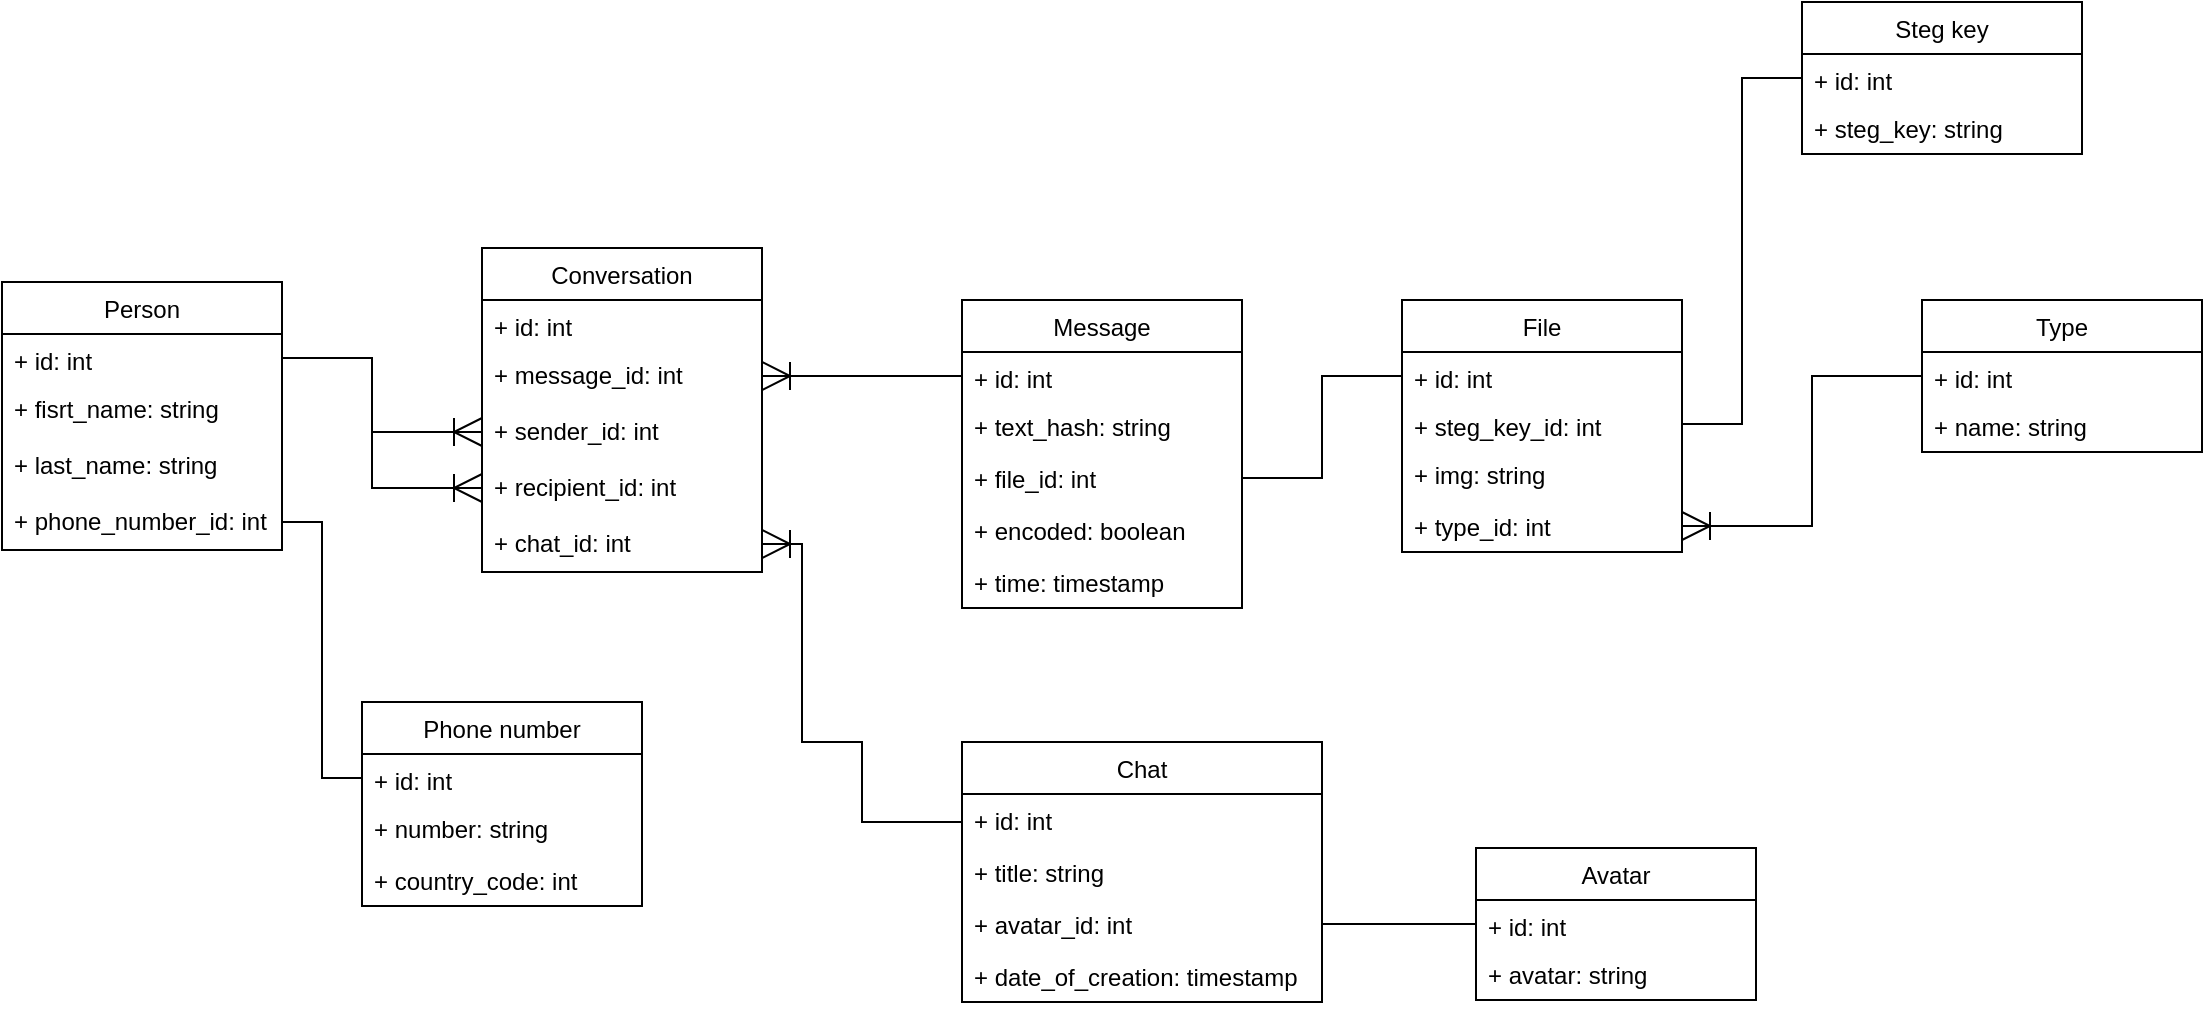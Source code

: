<mxfile version="17.4.1" type="device"><diagram id="C5RBs43oDa-KdzZeNtuy" name="Page-1"><mxGraphModel dx="1422" dy="789" grid="1" gridSize="10" guides="1" tooltips="1" connect="1" arrows="1" fold="1" page="1" pageScale="1" pageWidth="1169" pageHeight="827" math="0" shadow="0"><root><mxCell id="WIyWlLk6GJQsqaUBKTNV-0"/><mxCell id="WIyWlLk6GJQsqaUBKTNV-1" parent="WIyWlLk6GJQsqaUBKTNV-0"/><mxCell id="eYP_sOoB6Q9O8hvC0kjP-13" value="Person" style="swimlane;fontStyle=0;childLayout=stackLayout;horizontal=1;startSize=26;fillColor=none;horizontalStack=0;resizeParent=1;resizeParentMax=0;resizeLast=0;collapsible=1;marginBottom=0;" parent="WIyWlLk6GJQsqaUBKTNV-1" vertex="1"><mxGeometry x="40" y="250" width="140" height="134" as="geometry"><mxRectangle x="150" y="430" width="140" height="26" as="alternateBounds"/></mxGeometry></mxCell><mxCell id="eYP_sOoB6Q9O8hvC0kjP-14" value="+ id: int" style="text;strokeColor=none;fillColor=none;align=left;verticalAlign=top;spacingLeft=4;spacingRight=4;overflow=hidden;rotatable=0;points=[[0,0.5],[1,0.5]];portConstraint=eastwest;" parent="eYP_sOoB6Q9O8hvC0kjP-13" vertex="1"><mxGeometry y="26" width="140" height="24" as="geometry"/></mxCell><mxCell id="eYP_sOoB6Q9O8hvC0kjP-15" value="+ fisrt_name: string" style="text;strokeColor=none;fillColor=none;align=left;verticalAlign=top;spacingLeft=4;spacingRight=4;overflow=hidden;rotatable=0;points=[[0,0.5],[1,0.5]];portConstraint=eastwest;" parent="eYP_sOoB6Q9O8hvC0kjP-13" vertex="1"><mxGeometry y="50" width="140" height="28" as="geometry"/></mxCell><mxCell id="GQkIYlep1HJ9PVyF2Kb7-0" value="+ last_name: string" style="text;strokeColor=none;fillColor=none;align=left;verticalAlign=top;spacingLeft=4;spacingRight=4;overflow=hidden;rotatable=0;points=[[0,0.5],[1,0.5]];portConstraint=eastwest;" parent="eYP_sOoB6Q9O8hvC0kjP-13" vertex="1"><mxGeometry y="78" width="140" height="28" as="geometry"/></mxCell><mxCell id="RJ0tdrv5XrOcOE7ismtC-15" value="+ phone_number_id: int" style="text;strokeColor=none;fillColor=none;align=left;verticalAlign=top;spacingLeft=4;spacingRight=4;overflow=hidden;rotatable=0;points=[[0,0.5],[1,0.5]];portConstraint=eastwest;" parent="eYP_sOoB6Q9O8hvC0kjP-13" vertex="1"><mxGeometry y="106" width="140" height="28" as="geometry"/></mxCell><mxCell id="lwJPQ2ZAjolk5inXAVts-0" value="Message" style="swimlane;fontStyle=0;childLayout=stackLayout;horizontal=1;startSize=26;fillColor=none;horizontalStack=0;resizeParent=1;resizeParentMax=0;resizeLast=0;collapsible=1;marginBottom=0;" parent="WIyWlLk6GJQsqaUBKTNV-1" vertex="1"><mxGeometry x="520" y="259" width="140" height="154" as="geometry"><mxRectangle x="550" y="360" width="140" height="26" as="alternateBounds"/></mxGeometry></mxCell><mxCell id="lwJPQ2ZAjolk5inXAVts-1" value="+ id: int" style="text;strokeColor=none;fillColor=none;align=left;verticalAlign=top;spacingLeft=4;spacingRight=4;overflow=hidden;rotatable=0;points=[[0,0.5],[1,0.5]];portConstraint=eastwest;" parent="lwJPQ2ZAjolk5inXAVts-0" vertex="1"><mxGeometry y="26" width="140" height="24" as="geometry"/></mxCell><mxCell id="lwJPQ2ZAjolk5inXAVts-2" value="+ text_hash: string" style="text;strokeColor=none;fillColor=none;align=left;verticalAlign=top;spacingLeft=4;spacingRight=4;overflow=hidden;rotatable=0;points=[[0,0.5],[1,0.5]];portConstraint=eastwest;" parent="lwJPQ2ZAjolk5inXAVts-0" vertex="1"><mxGeometry y="50" width="140" height="26" as="geometry"/></mxCell><mxCell id="GQkIYlep1HJ9PVyF2Kb7-24" value="+ file_id: int" style="text;strokeColor=none;fillColor=none;align=left;verticalAlign=top;spacingLeft=4;spacingRight=4;overflow=hidden;rotatable=0;points=[[0,0.5],[1,0.5]];portConstraint=eastwest;" parent="lwJPQ2ZAjolk5inXAVts-0" vertex="1"><mxGeometry y="76" width="140" height="26" as="geometry"/></mxCell><mxCell id="Z_ioEJSZpnEHbeXllVEn-5" value="+ encoded: boolean" style="text;strokeColor=none;fillColor=none;align=left;verticalAlign=top;spacingLeft=4;spacingRight=4;overflow=hidden;rotatable=0;points=[[0,0.5],[1,0.5]];portConstraint=eastwest;" parent="lwJPQ2ZAjolk5inXAVts-0" vertex="1"><mxGeometry y="102" width="140" height="26" as="geometry"/></mxCell><mxCell id="Z_ioEJSZpnEHbeXllVEn-8" value="+ time: timestamp&#10;" style="text;strokeColor=none;fillColor=none;align=left;verticalAlign=top;spacingLeft=4;spacingRight=4;overflow=hidden;rotatable=0;points=[[0,0.5],[1,0.5]];portConstraint=eastwest;" parent="lwJPQ2ZAjolk5inXAVts-0" vertex="1"><mxGeometry y="128" width="140" height="26" as="geometry"/></mxCell><mxCell id="GQkIYlep1HJ9PVyF2Kb7-20" value="File" style="swimlane;fontStyle=0;childLayout=stackLayout;horizontal=1;startSize=26;fillColor=none;horizontalStack=0;resizeParent=1;resizeParentMax=0;resizeLast=0;collapsible=1;marginBottom=0;" parent="WIyWlLk6GJQsqaUBKTNV-1" vertex="1"><mxGeometry x="740" y="259" width="140" height="126" as="geometry"><mxRectangle x="550" y="360" width="140" height="26" as="alternateBounds"/></mxGeometry></mxCell><mxCell id="GQkIYlep1HJ9PVyF2Kb7-21" value="+ id: int" style="text;strokeColor=none;fillColor=none;align=left;verticalAlign=top;spacingLeft=4;spacingRight=4;overflow=hidden;rotatable=0;points=[[0,0.5],[1,0.5]];portConstraint=eastwest;" parent="GQkIYlep1HJ9PVyF2Kb7-20" vertex="1"><mxGeometry y="26" width="140" height="24" as="geometry"/></mxCell><mxCell id="Z_ioEJSZpnEHbeXllVEn-7" value="+ steg_key_id: int" style="text;strokeColor=none;fillColor=none;align=left;verticalAlign=top;spacingLeft=4;spacingRight=4;overflow=hidden;rotatable=0;points=[[0,0.5],[1,0.5]];portConstraint=eastwest;" parent="GQkIYlep1HJ9PVyF2Kb7-20" vertex="1"><mxGeometry y="50" width="140" height="24" as="geometry"/></mxCell><mxCell id="GQkIYlep1HJ9PVyF2Kb7-22" value="+ img: string" style="text;strokeColor=none;fillColor=none;align=left;verticalAlign=top;spacingLeft=4;spacingRight=4;overflow=hidden;rotatable=0;points=[[0,0.5],[1,0.5]];portConstraint=eastwest;" parent="GQkIYlep1HJ9PVyF2Kb7-20" vertex="1"><mxGeometry y="74" width="140" height="26" as="geometry"/></mxCell><mxCell id="GQkIYlep1HJ9PVyF2Kb7-29" value="+ type_id: int" style="text;strokeColor=none;fillColor=none;align=left;verticalAlign=top;spacingLeft=4;spacingRight=4;overflow=hidden;rotatable=0;points=[[0,0.5],[1,0.5]];portConstraint=eastwest;" parent="GQkIYlep1HJ9PVyF2Kb7-20" vertex="1"><mxGeometry y="100" width="140" height="26" as="geometry"/></mxCell><mxCell id="GQkIYlep1HJ9PVyF2Kb7-30" value="Type" style="swimlane;fontStyle=0;childLayout=stackLayout;horizontal=1;startSize=26;fillColor=none;horizontalStack=0;resizeParent=1;resizeParentMax=0;resizeLast=0;collapsible=1;marginBottom=0;" parent="WIyWlLk6GJQsqaUBKTNV-1" vertex="1"><mxGeometry x="1000" y="259" width="140" height="76" as="geometry"><mxRectangle x="550" y="360" width="140" height="26" as="alternateBounds"/></mxGeometry></mxCell><mxCell id="GQkIYlep1HJ9PVyF2Kb7-31" value="+ id: int" style="text;strokeColor=none;fillColor=none;align=left;verticalAlign=top;spacingLeft=4;spacingRight=4;overflow=hidden;rotatable=0;points=[[0,0.5],[1,0.5]];portConstraint=eastwest;" parent="GQkIYlep1HJ9PVyF2Kb7-30" vertex="1"><mxGeometry y="26" width="140" height="24" as="geometry"/></mxCell><mxCell id="GQkIYlep1HJ9PVyF2Kb7-32" value="+ name: string" style="text;strokeColor=none;fillColor=none;align=left;verticalAlign=top;spacingLeft=4;spacingRight=4;overflow=hidden;rotatable=0;points=[[0,0.5],[1,0.5]];portConstraint=eastwest;" parent="GQkIYlep1HJ9PVyF2Kb7-30" vertex="1"><mxGeometry y="50" width="140" height="26" as="geometry"/></mxCell><mxCell id="GQkIYlep1HJ9PVyF2Kb7-34" style="edgeStyle=orthogonalEdgeStyle;rounded=0;orthogonalLoop=1;jettySize=auto;html=1;exitX=1;exitY=0.5;exitDx=0;exitDy=0;entryX=0;entryY=0.5;entryDx=0;entryDy=0;startArrow=ERoneToMany;startFill=0;endArrow=none;endFill=0;endSize=12;startSize=12;" parent="WIyWlLk6GJQsqaUBKTNV-1" source="GQkIYlep1HJ9PVyF2Kb7-29" target="GQkIYlep1HJ9PVyF2Kb7-31" edge="1"><mxGeometry relative="1" as="geometry"/></mxCell><mxCell id="Z_ioEJSZpnEHbeXllVEn-6" style="edgeStyle=orthogonalEdgeStyle;rounded=0;orthogonalLoop=1;jettySize=auto;html=1;exitX=1;exitY=0.5;exitDx=0;exitDy=0;entryX=0;entryY=0.5;entryDx=0;entryDy=0;endArrow=none;endFill=0;startSize=12;endSize=12;" parent="WIyWlLk6GJQsqaUBKTNV-1" source="GQkIYlep1HJ9PVyF2Kb7-24" target="GQkIYlep1HJ9PVyF2Kb7-21" edge="1"><mxGeometry relative="1" as="geometry"/></mxCell><mxCell id="Z_ioEJSZpnEHbeXllVEn-9" value="Chat" style="swimlane;fontStyle=0;childLayout=stackLayout;horizontal=1;startSize=26;fillColor=none;horizontalStack=0;resizeParent=1;resizeParentMax=0;resizeLast=0;collapsible=1;marginBottom=0;" parent="WIyWlLk6GJQsqaUBKTNV-1" vertex="1"><mxGeometry x="520" y="480" width="180" height="130" as="geometry"/></mxCell><mxCell id="Z_ioEJSZpnEHbeXllVEn-10" value="+ id: int" style="text;strokeColor=none;fillColor=none;align=left;verticalAlign=top;spacingLeft=4;spacingRight=4;overflow=hidden;rotatable=0;points=[[0,0.5],[1,0.5]];portConstraint=eastwest;" parent="Z_ioEJSZpnEHbeXllVEn-9" vertex="1"><mxGeometry y="26" width="180" height="26" as="geometry"/></mxCell><mxCell id="Z_ioEJSZpnEHbeXllVEn-11" value="+ title: string" style="text;strokeColor=none;fillColor=none;align=left;verticalAlign=top;spacingLeft=4;spacingRight=4;overflow=hidden;rotatable=0;points=[[0,0.5],[1,0.5]];portConstraint=eastwest;" parent="Z_ioEJSZpnEHbeXllVEn-9" vertex="1"><mxGeometry y="52" width="180" height="26" as="geometry"/></mxCell><mxCell id="RJ0tdrv5XrOcOE7ismtC-0" value="+ avatar_id: int" style="text;strokeColor=none;fillColor=none;align=left;verticalAlign=top;spacingLeft=4;spacingRight=4;overflow=hidden;rotatable=0;points=[[0,0.5],[1,0.5]];portConstraint=eastwest;" parent="Z_ioEJSZpnEHbeXllVEn-9" vertex="1"><mxGeometry y="78" width="180" height="26" as="geometry"/></mxCell><mxCell id="RJ0tdrv5XrOcOE7ismtC-7" value="+ date_of_creation: timestamp" style="text;strokeColor=none;fillColor=none;align=left;verticalAlign=top;spacingLeft=4;spacingRight=4;overflow=hidden;rotatable=0;points=[[0,0.5],[1,0.5]];portConstraint=eastwest;" parent="Z_ioEJSZpnEHbeXllVEn-9" vertex="1"><mxGeometry y="104" width="180" height="26" as="geometry"/></mxCell><mxCell id="Z_ioEJSZpnEHbeXllVEn-14" style="edgeStyle=orthogonalEdgeStyle;rounded=0;orthogonalLoop=1;jettySize=auto;html=1;exitX=0;exitY=0.5;exitDx=0;exitDy=0;entryX=1;entryY=0.5;entryDx=0;entryDy=0;endArrow=ERoneToMany;endFill=0;startSize=12;endSize=12;startArrow=none;startFill=0;" parent="WIyWlLk6GJQsqaUBKTNV-1" source="Z_ioEJSZpnEHbeXllVEn-10" target="cLpADD1c07s-nk1H7v5s-6" edge="1"><mxGeometry relative="1" as="geometry"><Array as="points"><mxPoint x="520" y="520"/><mxPoint x="470" y="520"/><mxPoint x="470" y="480"/><mxPoint x="440" y="480"/><mxPoint x="440" y="381"/></Array></mxGeometry></mxCell><mxCell id="RJ0tdrv5XrOcOE7ismtC-1" value="Conversation" style="swimlane;fontStyle=0;childLayout=stackLayout;horizontal=1;startSize=26;fillColor=none;horizontalStack=0;resizeParent=1;resizeParentMax=0;resizeLast=0;collapsible=1;marginBottom=0;" parent="WIyWlLk6GJQsqaUBKTNV-1" vertex="1"><mxGeometry x="280" y="233" width="140" height="162" as="geometry"><mxRectangle x="150" y="430" width="140" height="26" as="alternateBounds"/></mxGeometry></mxCell><mxCell id="RJ0tdrv5XrOcOE7ismtC-2" value="+ id: int" style="text;strokeColor=none;fillColor=none;align=left;verticalAlign=top;spacingLeft=4;spacingRight=4;overflow=hidden;rotatable=0;points=[[0,0.5],[1,0.5]];portConstraint=eastwest;" parent="RJ0tdrv5XrOcOE7ismtC-1" vertex="1"><mxGeometry y="26" width="140" height="24" as="geometry"/></mxCell><mxCell id="RJ0tdrv5XrOcOE7ismtC-3" value="+ message_id: int" style="text;strokeColor=none;fillColor=none;align=left;verticalAlign=top;spacingLeft=4;spacingRight=4;overflow=hidden;rotatable=0;points=[[0,0.5],[1,0.5]];portConstraint=eastwest;" parent="RJ0tdrv5XrOcOE7ismtC-1" vertex="1"><mxGeometry y="50" width="140" height="28" as="geometry"/></mxCell><mxCell id="RJ0tdrv5XrOcOE7ismtC-4" value="+ sender_id: int" style="text;strokeColor=none;fillColor=none;align=left;verticalAlign=top;spacingLeft=4;spacingRight=4;overflow=hidden;rotatable=0;points=[[0,0.5],[1,0.5]];portConstraint=eastwest;" parent="RJ0tdrv5XrOcOE7ismtC-1" vertex="1"><mxGeometry y="78" width="140" height="28" as="geometry"/></mxCell><mxCell id="RJ0tdrv5XrOcOE7ismtC-25" value="+ recipient_id: int" style="text;strokeColor=none;fillColor=none;align=left;verticalAlign=top;spacingLeft=4;spacingRight=4;overflow=hidden;rotatable=0;points=[[0,0.5],[1,0.5]];portConstraint=eastwest;" parent="RJ0tdrv5XrOcOE7ismtC-1" vertex="1"><mxGeometry y="106" width="140" height="28" as="geometry"/></mxCell><mxCell id="cLpADD1c07s-nk1H7v5s-6" value="+ chat_id: int" style="text;strokeColor=none;fillColor=none;align=left;verticalAlign=top;spacingLeft=4;spacingRight=4;overflow=hidden;rotatable=0;points=[[0,0.5],[1,0.5]];portConstraint=eastwest;" vertex="1" parent="RJ0tdrv5XrOcOE7ismtC-1"><mxGeometry y="134" width="140" height="28" as="geometry"/></mxCell><mxCell id="RJ0tdrv5XrOcOE7ismtC-16" value="Phone number" style="swimlane;fontStyle=0;childLayout=stackLayout;horizontal=1;startSize=26;fillColor=none;horizontalStack=0;resizeParent=1;resizeParentMax=0;resizeLast=0;collapsible=1;marginBottom=0;" parent="WIyWlLk6GJQsqaUBKTNV-1" vertex="1"><mxGeometry x="220" y="460" width="140" height="102" as="geometry"><mxRectangle x="550" y="360" width="140" height="26" as="alternateBounds"/></mxGeometry></mxCell><mxCell id="RJ0tdrv5XrOcOE7ismtC-17" value="+ id: int" style="text;strokeColor=none;fillColor=none;align=left;verticalAlign=top;spacingLeft=4;spacingRight=4;overflow=hidden;rotatable=0;points=[[0,0.5],[1,0.5]];portConstraint=eastwest;" parent="RJ0tdrv5XrOcOE7ismtC-16" vertex="1"><mxGeometry y="26" width="140" height="24" as="geometry"/></mxCell><mxCell id="RJ0tdrv5XrOcOE7ismtC-18" value="+ number: string" style="text;strokeColor=none;fillColor=none;align=left;verticalAlign=top;spacingLeft=4;spacingRight=4;overflow=hidden;rotatable=0;points=[[0,0.5],[1,0.5]];portConstraint=eastwest;" parent="RJ0tdrv5XrOcOE7ismtC-16" vertex="1"><mxGeometry y="50" width="140" height="26" as="geometry"/></mxCell><mxCell id="RJ0tdrv5XrOcOE7ismtC-33" value="+ country_code: int" style="text;strokeColor=none;fillColor=none;align=left;verticalAlign=top;spacingLeft=4;spacingRight=4;overflow=hidden;rotatable=0;points=[[0,0.5],[1,0.5]];portConstraint=eastwest;" parent="RJ0tdrv5XrOcOE7ismtC-16" vertex="1"><mxGeometry y="76" width="140" height="26" as="geometry"/></mxCell><mxCell id="RJ0tdrv5XrOcOE7ismtC-19" style="edgeStyle=orthogonalEdgeStyle;rounded=0;orthogonalLoop=1;jettySize=auto;html=1;exitX=0;exitY=0.5;exitDx=0;exitDy=0;entryX=1;entryY=0.5;entryDx=0;entryDy=0;startArrow=none;startFill=0;endArrow=none;endFill=0;startSize=12;endSize=12;sourcePerimeterSpacing=12;targetPerimeterSpacing=12;" parent="WIyWlLk6GJQsqaUBKTNV-1" source="RJ0tdrv5XrOcOE7ismtC-17" target="RJ0tdrv5XrOcOE7ismtC-15" edge="1"><mxGeometry relative="1" as="geometry"/></mxCell><mxCell id="RJ0tdrv5XrOcOE7ismtC-20" value="Steg key" style="swimlane;fontStyle=0;childLayout=stackLayout;horizontal=1;startSize=26;fillColor=none;horizontalStack=0;resizeParent=1;resizeParentMax=0;resizeLast=0;collapsible=1;marginBottom=0;" parent="WIyWlLk6GJQsqaUBKTNV-1" vertex="1"><mxGeometry x="940" y="110" width="140" height="76" as="geometry"><mxRectangle x="550" y="360" width="140" height="26" as="alternateBounds"/></mxGeometry></mxCell><mxCell id="RJ0tdrv5XrOcOE7ismtC-21" value="+ id: int" style="text;strokeColor=none;fillColor=none;align=left;verticalAlign=top;spacingLeft=4;spacingRight=4;overflow=hidden;rotatable=0;points=[[0,0.5],[1,0.5]];portConstraint=eastwest;" parent="RJ0tdrv5XrOcOE7ismtC-20" vertex="1"><mxGeometry y="26" width="140" height="24" as="geometry"/></mxCell><mxCell id="RJ0tdrv5XrOcOE7ismtC-22" value="+ steg_key: string" style="text;strokeColor=none;fillColor=none;align=left;verticalAlign=top;spacingLeft=4;spacingRight=4;overflow=hidden;rotatable=0;points=[[0,0.5],[1,0.5]];portConstraint=eastwest;" parent="RJ0tdrv5XrOcOE7ismtC-20" vertex="1"><mxGeometry y="50" width="140" height="26" as="geometry"/></mxCell><mxCell id="RJ0tdrv5XrOcOE7ismtC-24" style="edgeStyle=orthogonalEdgeStyle;rounded=0;orthogonalLoop=1;jettySize=auto;html=1;exitX=0;exitY=0.5;exitDx=0;exitDy=0;entryX=1;entryY=0.5;entryDx=0;entryDy=0;startArrow=none;startFill=0;endArrow=none;endFill=0;startSize=12;endSize=12;sourcePerimeterSpacing=12;targetPerimeterSpacing=12;" parent="WIyWlLk6GJQsqaUBKTNV-1" source="RJ0tdrv5XrOcOE7ismtC-21" target="Z_ioEJSZpnEHbeXllVEn-7" edge="1"><mxGeometry relative="1" as="geometry"/></mxCell><mxCell id="RJ0tdrv5XrOcOE7ismtC-26" style="edgeStyle=orthogonalEdgeStyle;rounded=0;orthogonalLoop=1;jettySize=auto;html=1;exitX=1;exitY=0.5;exitDx=0;exitDy=0;entryX=0;entryY=0.5;entryDx=0;entryDy=0;startArrow=none;startFill=0;endArrow=ERoneToMany;endFill=0;startSize=12;endSize=12;sourcePerimeterSpacing=12;targetPerimeterSpacing=12;" parent="WIyWlLk6GJQsqaUBKTNV-1" source="eYP_sOoB6Q9O8hvC0kjP-14" target="RJ0tdrv5XrOcOE7ismtC-4" edge="1"><mxGeometry relative="1" as="geometry"/></mxCell><mxCell id="RJ0tdrv5XrOcOE7ismtC-27" style="edgeStyle=orthogonalEdgeStyle;rounded=0;orthogonalLoop=1;jettySize=auto;html=1;exitX=1;exitY=0.5;exitDx=0;exitDy=0;entryX=0;entryY=0.5;entryDx=0;entryDy=0;startArrow=ERoneToMany;startFill=0;endArrow=none;endFill=0;startSize=12;endSize=12;sourcePerimeterSpacing=12;targetPerimeterSpacing=12;" parent="WIyWlLk6GJQsqaUBKTNV-1" source="RJ0tdrv5XrOcOE7ismtC-3" target="lwJPQ2ZAjolk5inXAVts-1" edge="1"><mxGeometry relative="1" as="geometry"/></mxCell><mxCell id="RJ0tdrv5XrOcOE7ismtC-28" style="edgeStyle=orthogonalEdgeStyle;rounded=0;orthogonalLoop=1;jettySize=auto;html=1;exitX=1;exitY=0.5;exitDx=0;exitDy=0;entryX=0;entryY=0.5;entryDx=0;entryDy=0;startArrow=none;startFill=0;endArrow=ERoneToMany;endFill=0;startSize=12;endSize=12;sourcePerimeterSpacing=12;targetPerimeterSpacing=12;" parent="WIyWlLk6GJQsqaUBKTNV-1" source="eYP_sOoB6Q9O8hvC0kjP-14" target="RJ0tdrv5XrOcOE7ismtC-25" edge="1"><mxGeometry relative="1" as="geometry"><Array as="points"><mxPoint x="225" y="288"/><mxPoint x="225" y="353"/></Array></mxGeometry></mxCell><mxCell id="RJ0tdrv5XrOcOE7ismtC-29" value="Avatar" style="swimlane;fontStyle=0;childLayout=stackLayout;horizontal=1;startSize=26;fillColor=none;horizontalStack=0;resizeParent=1;resizeParentMax=0;resizeLast=0;collapsible=1;marginBottom=0;" parent="WIyWlLk6GJQsqaUBKTNV-1" vertex="1"><mxGeometry x="777" y="533" width="140" height="76" as="geometry"><mxRectangle x="550" y="360" width="140" height="26" as="alternateBounds"/></mxGeometry></mxCell><mxCell id="RJ0tdrv5XrOcOE7ismtC-30" value="+ id: int" style="text;strokeColor=none;fillColor=none;align=left;verticalAlign=top;spacingLeft=4;spacingRight=4;overflow=hidden;rotatable=0;points=[[0,0.5],[1,0.5]];portConstraint=eastwest;" parent="RJ0tdrv5XrOcOE7ismtC-29" vertex="1"><mxGeometry y="26" width="140" height="24" as="geometry"/></mxCell><mxCell id="RJ0tdrv5XrOcOE7ismtC-31" value="+ avatar: string" style="text;strokeColor=none;fillColor=none;align=left;verticalAlign=top;spacingLeft=4;spacingRight=4;overflow=hidden;rotatable=0;points=[[0,0.5],[1,0.5]];portConstraint=eastwest;" parent="RJ0tdrv5XrOcOE7ismtC-29" vertex="1"><mxGeometry y="50" width="140" height="26" as="geometry"/></mxCell><mxCell id="RJ0tdrv5XrOcOE7ismtC-32" style="edgeStyle=orthogonalEdgeStyle;rounded=0;orthogonalLoop=1;jettySize=auto;html=1;exitX=1;exitY=0.5;exitDx=0;exitDy=0;entryX=0;entryY=0.5;entryDx=0;entryDy=0;startArrow=none;startFill=0;endArrow=none;endFill=0;startSize=12;endSize=12;sourcePerimeterSpacing=12;targetPerimeterSpacing=12;" parent="WIyWlLk6GJQsqaUBKTNV-1" source="RJ0tdrv5XrOcOE7ismtC-0" target="RJ0tdrv5XrOcOE7ismtC-30" edge="1"><mxGeometry relative="1" as="geometry"/></mxCell></root></mxGraphModel></diagram></mxfile>
